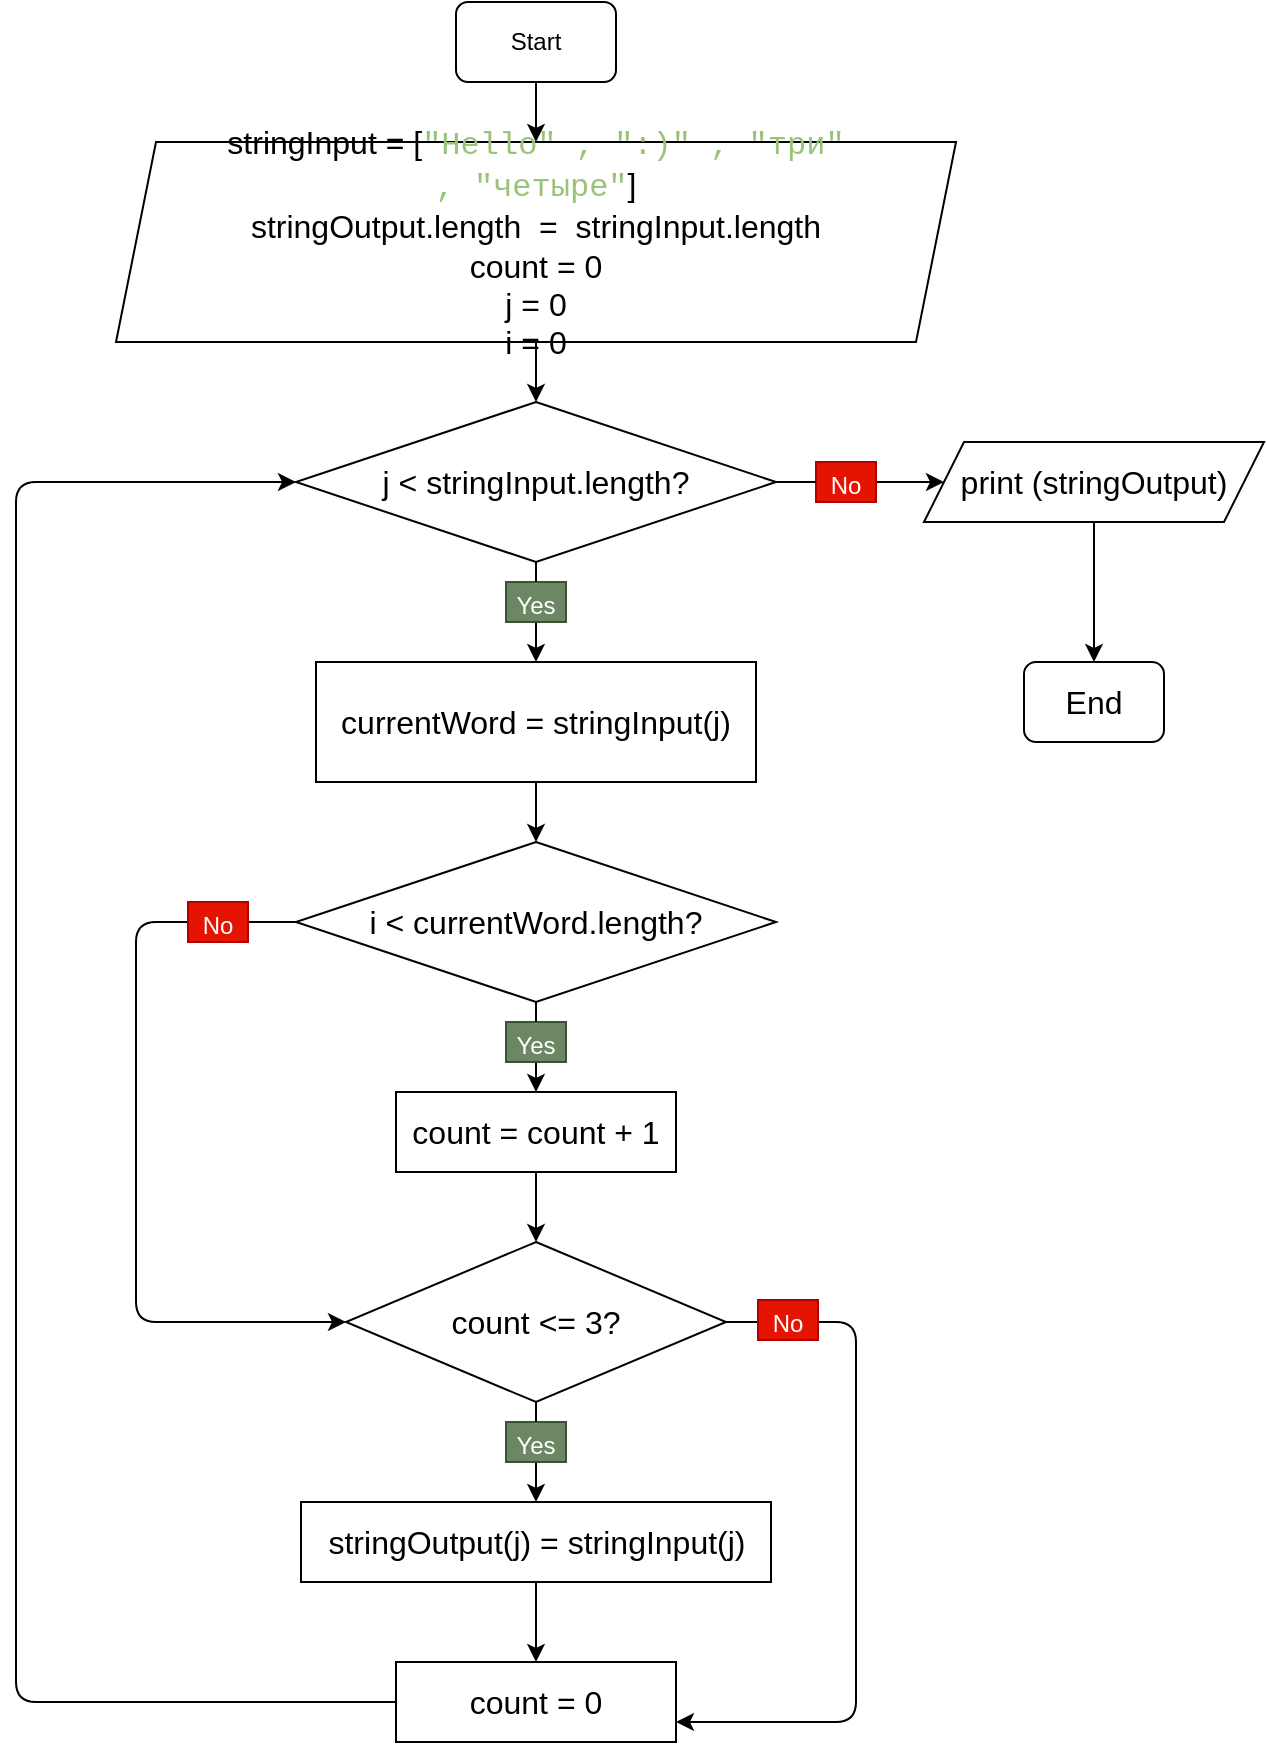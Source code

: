 <mxfile version="20.3.3" type="github">
  <diagram id="ugZCegxOKn6va5xYT3KU" name="Страница 1">
    <mxGraphModel dx="1038" dy="539" grid="1" gridSize="10" guides="1" tooltips="1" connect="1" arrows="1" fold="1" page="1" pageScale="1" pageWidth="827" pageHeight="1169" math="0" shadow="0">
      <root>
        <mxCell id="0" />
        <mxCell id="1" parent="0" />
        <mxCell id="2" value="" style="edgeStyle=none;html=1;fontSize=16;" parent="1" source="3" target="7" edge="1">
          <mxGeometry relative="1" as="geometry" />
        </mxCell>
        <mxCell id="3" value="&lt;font style=&quot;font-size: 16px&quot;&gt;&lt;font style=&quot;font-size: 16px&quot;&gt;stringInput = [&lt;span style=&quot;font-family: &amp;quot;consolas&amp;quot; , &amp;quot;courier new&amp;quot; , monospace ; color: rgb(152 , 195 , 121)&quot;&gt;&quot;Hello&quot; ,&amp;nbsp;&lt;/span&gt;&lt;span style=&quot;font-family: &amp;quot;consolas&amp;quot; , &amp;quot;courier new&amp;quot; , monospace ; color: rgb(152 , 195 , 121)&quot;&gt;&quot;:)&quot; ,&amp;nbsp;&lt;/span&gt;&lt;span style=&quot;font-family: &amp;quot;consolas&amp;quot; , &amp;quot;courier new&amp;quot; , monospace ; color: rgb(152 , 195 , 121)&quot;&gt;&quot;три&quot; ,&amp;nbsp;&lt;/span&gt;&lt;span style=&quot;font-family: &amp;quot;consolas&amp;quot; , &amp;quot;courier new&amp;quot; , monospace ; color: rgb(152 , 195 , 121)&quot;&gt;&quot;четыре&quot;&lt;/span&gt;&lt;/font&gt;&lt;font style=&quot;font-size: 16px&quot;&gt;]&lt;br&gt;stringOutput.length&amp;nbsp; =&amp;nbsp; stringInput.length&lt;br&gt;count = 0&lt;br&gt;j = 0&lt;br&gt;i = 0&lt;br&gt;&lt;/font&gt;&lt;/font&gt;" style="shape=parallelogram;perimeter=parallelogramPerimeter;whiteSpace=wrap;html=1;fixedSize=1;" parent="1" vertex="1">
          <mxGeometry x="150" y="70" width="420" height="100" as="geometry" />
        </mxCell>
        <mxCell id="4" value="" style="edgeStyle=none;html=1;fontSize=16;" parent="1" target="3" edge="1">
          <mxGeometry relative="1" as="geometry">
            <mxPoint x="360" y="40" as="sourcePoint" />
          </mxGeometry>
        </mxCell>
        <mxCell id="5" value="" style="edgeStyle=none;html=1;fontSize=16;startArrow=none;" parent="1" source="25" target="9" edge="1">
          <mxGeometry relative="1" as="geometry" />
        </mxCell>
        <mxCell id="6" value="" style="edgeStyle=none;html=1;fontSize=12;startArrow=none;" parent="1" source="31" target="23" edge="1">
          <mxGeometry relative="1" as="geometry" />
        </mxCell>
        <mxCell id="7" value="j &amp;lt; stringInput.length?" style="rhombus;whiteSpace=wrap;html=1;fontSize=16;" parent="1" vertex="1">
          <mxGeometry x="240" y="200" width="240" height="80" as="geometry" />
        </mxCell>
        <mxCell id="8" value="" style="edgeStyle=none;html=1;fontSize=16;" parent="1" source="9" target="12" edge="1">
          <mxGeometry relative="1" as="geometry" />
        </mxCell>
        <mxCell id="9" value="currentWord = stringInput(j)" style="rounded=0;whiteSpace=wrap;html=1;fontSize=16;" parent="1" vertex="1">
          <mxGeometry x="250" y="330" width="220" height="60" as="geometry" />
        </mxCell>
        <mxCell id="10" value="" style="edgeStyle=none;html=1;fontSize=16;startArrow=none;" parent="1" source="27" target="14" edge="1">
          <mxGeometry relative="1" as="geometry" />
        </mxCell>
        <mxCell id="11" style="edgeStyle=none;html=1;exitX=0;exitY=0.5;exitDx=0;exitDy=0;entryX=0;entryY=0.5;entryDx=0;entryDy=0;fontSize=12;" parent="1" source="12" target="17" edge="1">
          <mxGeometry relative="1" as="geometry">
            <Array as="points">
              <mxPoint x="160" y="460" />
              <mxPoint x="160" y="660" />
            </Array>
          </mxGeometry>
        </mxCell>
        <mxCell id="12" value="i &amp;lt; currentWord.length?" style="rhombus;whiteSpace=wrap;html=1;fontSize=16;" parent="1" vertex="1">
          <mxGeometry x="240" y="420" width="240" height="80" as="geometry" />
        </mxCell>
        <mxCell id="13" value="" style="edgeStyle=none;html=1;fontSize=16;" parent="1" source="14" target="17" edge="1">
          <mxGeometry relative="1" as="geometry" />
        </mxCell>
        <mxCell id="14" value="count = count + 1" style="rounded=0;whiteSpace=wrap;html=1;fontSize=16;" parent="1" vertex="1">
          <mxGeometry x="290" y="545" width="140" height="40" as="geometry" />
        </mxCell>
        <mxCell id="15" value="" style="edgeStyle=none;html=1;fontSize=12;startArrow=none;" parent="1" source="29" target="19" edge="1">
          <mxGeometry relative="1" as="geometry" />
        </mxCell>
        <mxCell id="16" style="edgeStyle=none;html=1;entryX=1;entryY=0.75;entryDx=0;entryDy=0;fontSize=12;" parent="1" source="17" target="21" edge="1">
          <mxGeometry relative="1" as="geometry">
            <Array as="points">
              <mxPoint x="520" y="660" />
              <mxPoint x="520" y="860" />
            </Array>
          </mxGeometry>
        </mxCell>
        <mxCell id="17" value="count &amp;lt;= 3?" style="rhombus;whiteSpace=wrap;html=1;fontSize=16;" parent="1" vertex="1">
          <mxGeometry x="265" y="620" width="190" height="80" as="geometry" />
        </mxCell>
        <mxCell id="18" value="" style="edgeStyle=none;html=1;fontSize=12;" parent="1" source="19" target="21" edge="1">
          <mxGeometry relative="1" as="geometry" />
        </mxCell>
        <mxCell id="19" value="stringOutput(j) = stringInput(j)" style="rounded=0;whiteSpace=wrap;html=1;fontSize=16;" parent="1" vertex="1">
          <mxGeometry x="242.5" y="750" width="235" height="40" as="geometry" />
        </mxCell>
        <mxCell id="20" style="edgeStyle=none;html=1;entryX=0;entryY=0.5;entryDx=0;entryDy=0;fontSize=12;" parent="1" source="21" target="7" edge="1">
          <mxGeometry relative="1" as="geometry">
            <Array as="points">
              <mxPoint x="100" y="850" />
              <mxPoint x="100" y="240" />
            </Array>
          </mxGeometry>
        </mxCell>
        <mxCell id="21" value="count = 0" style="rounded=0;whiteSpace=wrap;html=1;fontSize=16;" parent="1" vertex="1">
          <mxGeometry x="290" y="830" width="140" height="40" as="geometry" />
        </mxCell>
        <mxCell id="22" value="" style="edgeStyle=none;html=1;fontSize=12;" parent="1" source="23" target="24" edge="1">
          <mxGeometry relative="1" as="geometry" />
        </mxCell>
        <mxCell id="23" value="print (stringOutput)" style="shape=parallelogram;perimeter=parallelogramPerimeter;whiteSpace=wrap;html=1;fixedSize=1;fontSize=16;" parent="1" vertex="1">
          <mxGeometry x="554" y="220" width="170" height="40" as="geometry" />
        </mxCell>
        <mxCell id="24" value="End" style="rounded=1;whiteSpace=wrap;html=1;fontSize=16;" parent="1" vertex="1">
          <mxGeometry x="604" y="330" width="70" height="40" as="geometry" />
        </mxCell>
        <mxCell id="25" value="&lt;font style=&quot;font-size: 12px&quot;&gt;Yes&lt;/font&gt;" style="rounded=0;whiteSpace=wrap;html=1;fontSize=16;fillColor=#6d8764;strokeColor=#3A5431;fontColor=#ffffff;" parent="1" vertex="1">
          <mxGeometry x="345" y="290" width="30" height="20" as="geometry" />
        </mxCell>
        <mxCell id="26" value="" style="edgeStyle=none;html=1;fontSize=16;endArrow=none;" parent="1" source="7" target="25" edge="1">
          <mxGeometry relative="1" as="geometry">
            <mxPoint x="360" y="280" as="sourcePoint" />
            <mxPoint x="360" y="330" as="targetPoint" />
          </mxGeometry>
        </mxCell>
        <mxCell id="27" value="&lt;font style=&quot;font-size: 12px&quot;&gt;Yes&lt;/font&gt;" style="rounded=0;whiteSpace=wrap;html=1;fontSize=16;fillColor=#6d8764;strokeColor=#3A5431;fontColor=#ffffff;" parent="1" vertex="1">
          <mxGeometry x="345" y="510" width="30" height="20" as="geometry" />
        </mxCell>
        <mxCell id="28" value="" style="edgeStyle=none;html=1;fontSize=16;endArrow=none;" parent="1" source="12" target="27" edge="1">
          <mxGeometry relative="1" as="geometry">
            <mxPoint x="360" y="500" as="sourcePoint" />
            <mxPoint x="360" y="545" as="targetPoint" />
          </mxGeometry>
        </mxCell>
        <mxCell id="29" value="&lt;font style=&quot;font-size: 12px&quot;&gt;Yes&lt;/font&gt;" style="rounded=0;whiteSpace=wrap;html=1;fontSize=16;fillColor=#6d8764;strokeColor=#3A5431;fontColor=#ffffff;" parent="1" vertex="1">
          <mxGeometry x="345" y="710" width="30" height="20" as="geometry" />
        </mxCell>
        <mxCell id="30" value="" style="edgeStyle=none;html=1;fontSize=12;endArrow=none;" parent="1" source="17" target="29" edge="1">
          <mxGeometry relative="1" as="geometry">
            <mxPoint x="360" y="700" as="sourcePoint" />
            <mxPoint x="360" y="750" as="targetPoint" />
          </mxGeometry>
        </mxCell>
        <mxCell id="31" value="&lt;font style=&quot;font-size: 12px&quot;&gt;No&lt;/font&gt;" style="rounded=0;whiteSpace=wrap;html=1;fontSize=16;fillColor=#e51400;strokeColor=#B20000;fontColor=#ffffff;" parent="1" vertex="1">
          <mxGeometry x="500" y="230" width="30" height="20" as="geometry" />
        </mxCell>
        <mxCell id="32" value="" style="edgeStyle=none;html=1;fontSize=12;endArrow=none;" parent="1" source="7" target="31" edge="1">
          <mxGeometry relative="1" as="geometry">
            <mxPoint x="480" y="240" as="sourcePoint" />
            <mxPoint x="570" y="240" as="targetPoint" />
          </mxGeometry>
        </mxCell>
        <mxCell id="33" value="&lt;font style=&quot;font-size: 12px&quot;&gt;No&lt;/font&gt;" style="rounded=0;whiteSpace=wrap;html=1;fontSize=16;fillColor=#e51400;strokeColor=#B20000;fontColor=#ffffff;" parent="1" vertex="1">
          <mxGeometry x="471" y="649" width="30" height="20" as="geometry" />
        </mxCell>
        <mxCell id="34" value="&lt;font style=&quot;font-size: 12px&quot;&gt;No&lt;/font&gt;" style="rounded=0;whiteSpace=wrap;html=1;fontSize=16;fillColor=#e51400;strokeColor=#B20000;fontColor=#ffffff;" parent="1" vertex="1">
          <mxGeometry x="186" y="450" width="30" height="20" as="geometry" />
        </mxCell>
        <mxCell id="35" value="Start" style="rounded=1;whiteSpace=wrap;html=1;" parent="1" vertex="1">
          <mxGeometry x="320" width="80" height="40" as="geometry" />
        </mxCell>
      </root>
    </mxGraphModel>
  </diagram>
</mxfile>
